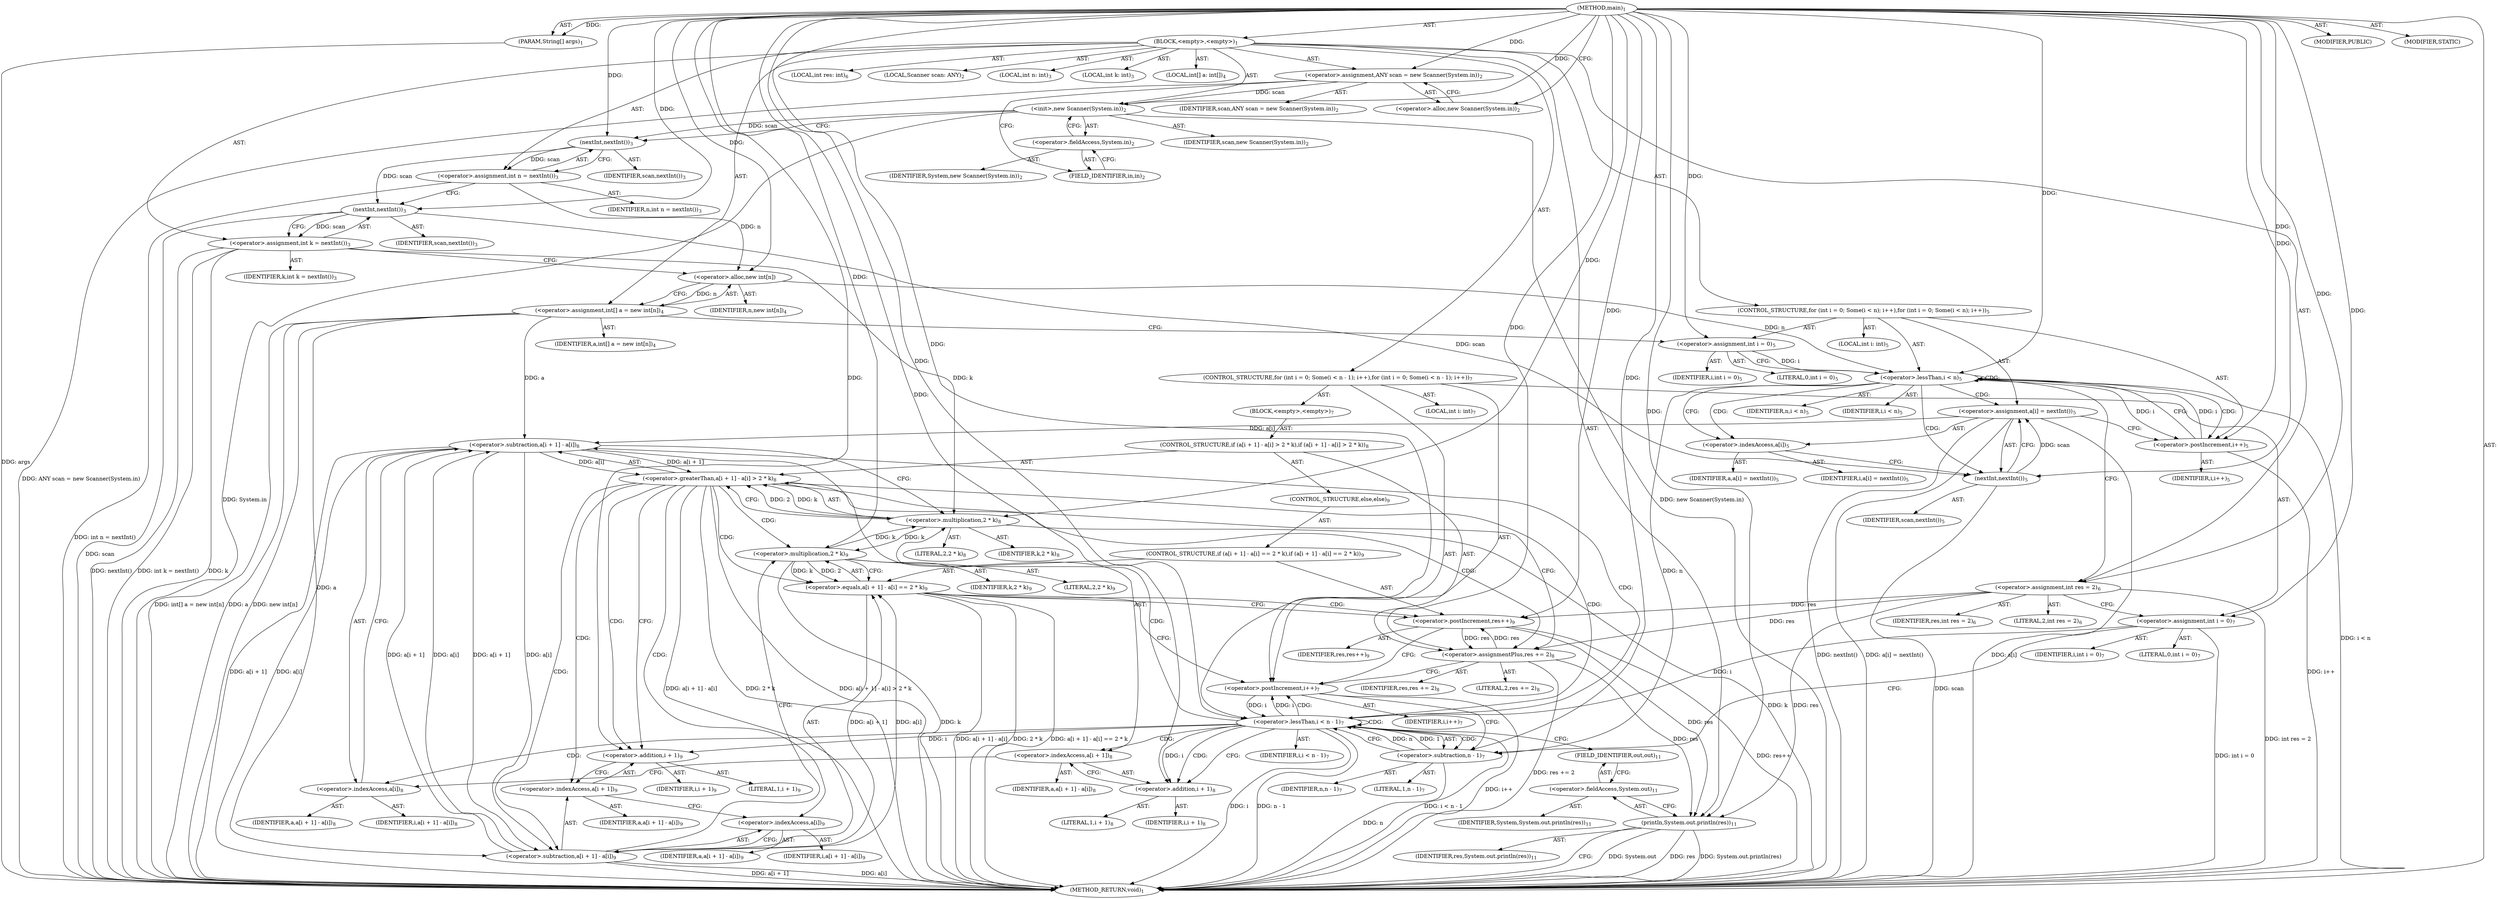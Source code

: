 digraph "main" {  
"19" [label = <(METHOD,main)<SUB>1</SUB>> ]
"20" [label = <(PARAM,String[] args)<SUB>1</SUB>> ]
"21" [label = <(BLOCK,&lt;empty&gt;,&lt;empty&gt;)<SUB>1</SUB>> ]
"4" [label = <(LOCAL,Scanner scan: ANY)<SUB>2</SUB>> ]
"22" [label = <(&lt;operator&gt;.assignment,ANY scan = new Scanner(System.in))<SUB>2</SUB>> ]
"23" [label = <(IDENTIFIER,scan,ANY scan = new Scanner(System.in))<SUB>2</SUB>> ]
"24" [label = <(&lt;operator&gt;.alloc,new Scanner(System.in))<SUB>2</SUB>> ]
"25" [label = <(&lt;init&gt;,new Scanner(System.in))<SUB>2</SUB>> ]
"3" [label = <(IDENTIFIER,scan,new Scanner(System.in))<SUB>2</SUB>> ]
"26" [label = <(&lt;operator&gt;.fieldAccess,System.in)<SUB>2</SUB>> ]
"27" [label = <(IDENTIFIER,System,new Scanner(System.in))<SUB>2</SUB>> ]
"28" [label = <(FIELD_IDENTIFIER,in,in)<SUB>2</SUB>> ]
"29" [label = <(LOCAL,int n: int)<SUB>3</SUB>> ]
"30" [label = <(LOCAL,int k: int)<SUB>3</SUB>> ]
"31" [label = <(&lt;operator&gt;.assignment,int n = nextInt())<SUB>3</SUB>> ]
"32" [label = <(IDENTIFIER,n,int n = nextInt())<SUB>3</SUB>> ]
"33" [label = <(nextInt,nextInt())<SUB>3</SUB>> ]
"34" [label = <(IDENTIFIER,scan,nextInt())<SUB>3</SUB>> ]
"35" [label = <(&lt;operator&gt;.assignment,int k = nextInt())<SUB>3</SUB>> ]
"36" [label = <(IDENTIFIER,k,int k = nextInt())<SUB>3</SUB>> ]
"37" [label = <(nextInt,nextInt())<SUB>3</SUB>> ]
"38" [label = <(IDENTIFIER,scan,nextInt())<SUB>3</SUB>> ]
"39" [label = <(LOCAL,int[] a: int[])<SUB>4</SUB>> ]
"40" [label = <(&lt;operator&gt;.assignment,int[] a = new int[n])<SUB>4</SUB>> ]
"41" [label = <(IDENTIFIER,a,int[] a = new int[n])<SUB>4</SUB>> ]
"42" [label = <(&lt;operator&gt;.alloc,new int[n])> ]
"43" [label = <(IDENTIFIER,n,new int[n])<SUB>4</SUB>> ]
"44" [label = <(CONTROL_STRUCTURE,for (int i = 0; Some(i &lt; n); i++),for (int i = 0; Some(i &lt; n); i++))<SUB>5</SUB>> ]
"45" [label = <(LOCAL,int i: int)<SUB>5</SUB>> ]
"46" [label = <(&lt;operator&gt;.assignment,int i = 0)<SUB>5</SUB>> ]
"47" [label = <(IDENTIFIER,i,int i = 0)<SUB>5</SUB>> ]
"48" [label = <(LITERAL,0,int i = 0)<SUB>5</SUB>> ]
"49" [label = <(&lt;operator&gt;.lessThan,i &lt; n)<SUB>5</SUB>> ]
"50" [label = <(IDENTIFIER,i,i &lt; n)<SUB>5</SUB>> ]
"51" [label = <(IDENTIFIER,n,i &lt; n)<SUB>5</SUB>> ]
"52" [label = <(&lt;operator&gt;.postIncrement,i++)<SUB>5</SUB>> ]
"53" [label = <(IDENTIFIER,i,i++)<SUB>5</SUB>> ]
"54" [label = <(&lt;operator&gt;.assignment,a[i] = nextInt())<SUB>5</SUB>> ]
"55" [label = <(&lt;operator&gt;.indexAccess,a[i])<SUB>5</SUB>> ]
"56" [label = <(IDENTIFIER,a,a[i] = nextInt())<SUB>5</SUB>> ]
"57" [label = <(IDENTIFIER,i,a[i] = nextInt())<SUB>5</SUB>> ]
"58" [label = <(nextInt,nextInt())<SUB>5</SUB>> ]
"59" [label = <(IDENTIFIER,scan,nextInt())<SUB>5</SUB>> ]
"60" [label = <(LOCAL,int res: int)<SUB>6</SUB>> ]
"61" [label = <(&lt;operator&gt;.assignment,int res = 2)<SUB>6</SUB>> ]
"62" [label = <(IDENTIFIER,res,int res = 2)<SUB>6</SUB>> ]
"63" [label = <(LITERAL,2,int res = 2)<SUB>6</SUB>> ]
"64" [label = <(CONTROL_STRUCTURE,for (int i = 0; Some(i &lt; n - 1); i++),for (int i = 0; Some(i &lt; n - 1); i++))<SUB>7</SUB>> ]
"65" [label = <(LOCAL,int i: int)<SUB>7</SUB>> ]
"66" [label = <(&lt;operator&gt;.assignment,int i = 0)<SUB>7</SUB>> ]
"67" [label = <(IDENTIFIER,i,int i = 0)<SUB>7</SUB>> ]
"68" [label = <(LITERAL,0,int i = 0)<SUB>7</SUB>> ]
"69" [label = <(&lt;operator&gt;.lessThan,i &lt; n - 1)<SUB>7</SUB>> ]
"70" [label = <(IDENTIFIER,i,i &lt; n - 1)<SUB>7</SUB>> ]
"71" [label = <(&lt;operator&gt;.subtraction,n - 1)<SUB>7</SUB>> ]
"72" [label = <(IDENTIFIER,n,n - 1)<SUB>7</SUB>> ]
"73" [label = <(LITERAL,1,n - 1)<SUB>7</SUB>> ]
"74" [label = <(&lt;operator&gt;.postIncrement,i++)<SUB>7</SUB>> ]
"75" [label = <(IDENTIFIER,i,i++)<SUB>7</SUB>> ]
"76" [label = <(BLOCK,&lt;empty&gt;,&lt;empty&gt;)<SUB>7</SUB>> ]
"77" [label = <(CONTROL_STRUCTURE,if (a[i + 1] - a[i] &gt; 2 * k),if (a[i + 1] - a[i] &gt; 2 * k))<SUB>8</SUB>> ]
"78" [label = <(&lt;operator&gt;.greaterThan,a[i + 1] - a[i] &gt; 2 * k)<SUB>8</SUB>> ]
"79" [label = <(&lt;operator&gt;.subtraction,a[i + 1] - a[i])<SUB>8</SUB>> ]
"80" [label = <(&lt;operator&gt;.indexAccess,a[i + 1])<SUB>8</SUB>> ]
"81" [label = <(IDENTIFIER,a,a[i + 1] - a[i])<SUB>8</SUB>> ]
"82" [label = <(&lt;operator&gt;.addition,i + 1)<SUB>8</SUB>> ]
"83" [label = <(IDENTIFIER,i,i + 1)<SUB>8</SUB>> ]
"84" [label = <(LITERAL,1,i + 1)<SUB>8</SUB>> ]
"85" [label = <(&lt;operator&gt;.indexAccess,a[i])<SUB>8</SUB>> ]
"86" [label = <(IDENTIFIER,a,a[i + 1] - a[i])<SUB>8</SUB>> ]
"87" [label = <(IDENTIFIER,i,a[i + 1] - a[i])<SUB>8</SUB>> ]
"88" [label = <(&lt;operator&gt;.multiplication,2 * k)<SUB>8</SUB>> ]
"89" [label = <(LITERAL,2,2 * k)<SUB>8</SUB>> ]
"90" [label = <(IDENTIFIER,k,2 * k)<SUB>8</SUB>> ]
"91" [label = <(&lt;operator&gt;.assignmentPlus,res += 2)<SUB>8</SUB>> ]
"92" [label = <(IDENTIFIER,res,res += 2)<SUB>8</SUB>> ]
"93" [label = <(LITERAL,2,res += 2)<SUB>8</SUB>> ]
"94" [label = <(CONTROL_STRUCTURE,else,else)<SUB>9</SUB>> ]
"95" [label = <(CONTROL_STRUCTURE,if (a[i + 1] - a[i] == 2 * k),if (a[i + 1] - a[i] == 2 * k))<SUB>9</SUB>> ]
"96" [label = <(&lt;operator&gt;.equals,a[i + 1] - a[i] == 2 * k)<SUB>9</SUB>> ]
"97" [label = <(&lt;operator&gt;.subtraction,a[i + 1] - a[i])<SUB>9</SUB>> ]
"98" [label = <(&lt;operator&gt;.indexAccess,a[i + 1])<SUB>9</SUB>> ]
"99" [label = <(IDENTIFIER,a,a[i + 1] - a[i])<SUB>9</SUB>> ]
"100" [label = <(&lt;operator&gt;.addition,i + 1)<SUB>9</SUB>> ]
"101" [label = <(IDENTIFIER,i,i + 1)<SUB>9</SUB>> ]
"102" [label = <(LITERAL,1,i + 1)<SUB>9</SUB>> ]
"103" [label = <(&lt;operator&gt;.indexAccess,a[i])<SUB>9</SUB>> ]
"104" [label = <(IDENTIFIER,a,a[i + 1] - a[i])<SUB>9</SUB>> ]
"105" [label = <(IDENTIFIER,i,a[i + 1] - a[i])<SUB>9</SUB>> ]
"106" [label = <(&lt;operator&gt;.multiplication,2 * k)<SUB>9</SUB>> ]
"107" [label = <(LITERAL,2,2 * k)<SUB>9</SUB>> ]
"108" [label = <(IDENTIFIER,k,2 * k)<SUB>9</SUB>> ]
"109" [label = <(&lt;operator&gt;.postIncrement,res++)<SUB>9</SUB>> ]
"110" [label = <(IDENTIFIER,res,res++)<SUB>9</SUB>> ]
"111" [label = <(println,System.out.println(res))<SUB>11</SUB>> ]
"112" [label = <(&lt;operator&gt;.fieldAccess,System.out)<SUB>11</SUB>> ]
"113" [label = <(IDENTIFIER,System,System.out.println(res))<SUB>11</SUB>> ]
"114" [label = <(FIELD_IDENTIFIER,out,out)<SUB>11</SUB>> ]
"115" [label = <(IDENTIFIER,res,System.out.println(res))<SUB>11</SUB>> ]
"116" [label = <(MODIFIER,PUBLIC)> ]
"117" [label = <(MODIFIER,STATIC)> ]
"118" [label = <(METHOD_RETURN,void)<SUB>1</SUB>> ]
  "19" -> "20"  [ label = "AST: "] 
  "19" -> "21"  [ label = "AST: "] 
  "19" -> "116"  [ label = "AST: "] 
  "19" -> "117"  [ label = "AST: "] 
  "19" -> "118"  [ label = "AST: "] 
  "21" -> "4"  [ label = "AST: "] 
  "21" -> "22"  [ label = "AST: "] 
  "21" -> "25"  [ label = "AST: "] 
  "21" -> "29"  [ label = "AST: "] 
  "21" -> "30"  [ label = "AST: "] 
  "21" -> "31"  [ label = "AST: "] 
  "21" -> "35"  [ label = "AST: "] 
  "21" -> "39"  [ label = "AST: "] 
  "21" -> "40"  [ label = "AST: "] 
  "21" -> "44"  [ label = "AST: "] 
  "21" -> "60"  [ label = "AST: "] 
  "21" -> "61"  [ label = "AST: "] 
  "21" -> "64"  [ label = "AST: "] 
  "21" -> "111"  [ label = "AST: "] 
  "22" -> "23"  [ label = "AST: "] 
  "22" -> "24"  [ label = "AST: "] 
  "25" -> "3"  [ label = "AST: "] 
  "25" -> "26"  [ label = "AST: "] 
  "26" -> "27"  [ label = "AST: "] 
  "26" -> "28"  [ label = "AST: "] 
  "31" -> "32"  [ label = "AST: "] 
  "31" -> "33"  [ label = "AST: "] 
  "33" -> "34"  [ label = "AST: "] 
  "35" -> "36"  [ label = "AST: "] 
  "35" -> "37"  [ label = "AST: "] 
  "37" -> "38"  [ label = "AST: "] 
  "40" -> "41"  [ label = "AST: "] 
  "40" -> "42"  [ label = "AST: "] 
  "42" -> "43"  [ label = "AST: "] 
  "44" -> "45"  [ label = "AST: "] 
  "44" -> "46"  [ label = "AST: "] 
  "44" -> "49"  [ label = "AST: "] 
  "44" -> "52"  [ label = "AST: "] 
  "44" -> "54"  [ label = "AST: "] 
  "46" -> "47"  [ label = "AST: "] 
  "46" -> "48"  [ label = "AST: "] 
  "49" -> "50"  [ label = "AST: "] 
  "49" -> "51"  [ label = "AST: "] 
  "52" -> "53"  [ label = "AST: "] 
  "54" -> "55"  [ label = "AST: "] 
  "54" -> "58"  [ label = "AST: "] 
  "55" -> "56"  [ label = "AST: "] 
  "55" -> "57"  [ label = "AST: "] 
  "58" -> "59"  [ label = "AST: "] 
  "61" -> "62"  [ label = "AST: "] 
  "61" -> "63"  [ label = "AST: "] 
  "64" -> "65"  [ label = "AST: "] 
  "64" -> "66"  [ label = "AST: "] 
  "64" -> "69"  [ label = "AST: "] 
  "64" -> "74"  [ label = "AST: "] 
  "64" -> "76"  [ label = "AST: "] 
  "66" -> "67"  [ label = "AST: "] 
  "66" -> "68"  [ label = "AST: "] 
  "69" -> "70"  [ label = "AST: "] 
  "69" -> "71"  [ label = "AST: "] 
  "71" -> "72"  [ label = "AST: "] 
  "71" -> "73"  [ label = "AST: "] 
  "74" -> "75"  [ label = "AST: "] 
  "76" -> "77"  [ label = "AST: "] 
  "77" -> "78"  [ label = "AST: "] 
  "77" -> "91"  [ label = "AST: "] 
  "77" -> "94"  [ label = "AST: "] 
  "78" -> "79"  [ label = "AST: "] 
  "78" -> "88"  [ label = "AST: "] 
  "79" -> "80"  [ label = "AST: "] 
  "79" -> "85"  [ label = "AST: "] 
  "80" -> "81"  [ label = "AST: "] 
  "80" -> "82"  [ label = "AST: "] 
  "82" -> "83"  [ label = "AST: "] 
  "82" -> "84"  [ label = "AST: "] 
  "85" -> "86"  [ label = "AST: "] 
  "85" -> "87"  [ label = "AST: "] 
  "88" -> "89"  [ label = "AST: "] 
  "88" -> "90"  [ label = "AST: "] 
  "91" -> "92"  [ label = "AST: "] 
  "91" -> "93"  [ label = "AST: "] 
  "94" -> "95"  [ label = "AST: "] 
  "95" -> "96"  [ label = "AST: "] 
  "95" -> "109"  [ label = "AST: "] 
  "96" -> "97"  [ label = "AST: "] 
  "96" -> "106"  [ label = "AST: "] 
  "97" -> "98"  [ label = "AST: "] 
  "97" -> "103"  [ label = "AST: "] 
  "98" -> "99"  [ label = "AST: "] 
  "98" -> "100"  [ label = "AST: "] 
  "100" -> "101"  [ label = "AST: "] 
  "100" -> "102"  [ label = "AST: "] 
  "103" -> "104"  [ label = "AST: "] 
  "103" -> "105"  [ label = "AST: "] 
  "106" -> "107"  [ label = "AST: "] 
  "106" -> "108"  [ label = "AST: "] 
  "109" -> "110"  [ label = "AST: "] 
  "111" -> "112"  [ label = "AST: "] 
  "111" -> "115"  [ label = "AST: "] 
  "112" -> "113"  [ label = "AST: "] 
  "112" -> "114"  [ label = "AST: "] 
  "22" -> "28"  [ label = "CFG: "] 
  "25" -> "33"  [ label = "CFG: "] 
  "31" -> "37"  [ label = "CFG: "] 
  "35" -> "42"  [ label = "CFG: "] 
  "40" -> "46"  [ label = "CFG: "] 
  "61" -> "66"  [ label = "CFG: "] 
  "111" -> "118"  [ label = "CFG: "] 
  "24" -> "22"  [ label = "CFG: "] 
  "26" -> "25"  [ label = "CFG: "] 
  "33" -> "31"  [ label = "CFG: "] 
  "37" -> "35"  [ label = "CFG: "] 
  "42" -> "40"  [ label = "CFG: "] 
  "46" -> "49"  [ label = "CFG: "] 
  "49" -> "55"  [ label = "CFG: "] 
  "49" -> "61"  [ label = "CFG: "] 
  "52" -> "49"  [ label = "CFG: "] 
  "54" -> "52"  [ label = "CFG: "] 
  "66" -> "71"  [ label = "CFG: "] 
  "69" -> "82"  [ label = "CFG: "] 
  "69" -> "114"  [ label = "CFG: "] 
  "74" -> "71"  [ label = "CFG: "] 
  "112" -> "111"  [ label = "CFG: "] 
  "28" -> "26"  [ label = "CFG: "] 
  "55" -> "58"  [ label = "CFG: "] 
  "58" -> "54"  [ label = "CFG: "] 
  "71" -> "69"  [ label = "CFG: "] 
  "114" -> "112"  [ label = "CFG: "] 
  "78" -> "91"  [ label = "CFG: "] 
  "78" -> "100"  [ label = "CFG: "] 
  "91" -> "74"  [ label = "CFG: "] 
  "79" -> "88"  [ label = "CFG: "] 
  "88" -> "78"  [ label = "CFG: "] 
  "80" -> "85"  [ label = "CFG: "] 
  "85" -> "79"  [ label = "CFG: "] 
  "96" -> "109"  [ label = "CFG: "] 
  "96" -> "74"  [ label = "CFG: "] 
  "109" -> "74"  [ label = "CFG: "] 
  "82" -> "80"  [ label = "CFG: "] 
  "97" -> "106"  [ label = "CFG: "] 
  "106" -> "96"  [ label = "CFG: "] 
  "98" -> "103"  [ label = "CFG: "] 
  "103" -> "97"  [ label = "CFG: "] 
  "100" -> "98"  [ label = "CFG: "] 
  "19" -> "24"  [ label = "CFG: "] 
  "20" -> "118"  [ label = "DDG: args"] 
  "22" -> "118"  [ label = "DDG: ANY scan = new Scanner(System.in)"] 
  "25" -> "118"  [ label = "DDG: System.in"] 
  "25" -> "118"  [ label = "DDG: new Scanner(System.in)"] 
  "31" -> "118"  [ label = "DDG: int n = nextInt()"] 
  "35" -> "118"  [ label = "DDG: k"] 
  "37" -> "118"  [ label = "DDG: scan"] 
  "35" -> "118"  [ label = "DDG: nextInt()"] 
  "35" -> "118"  [ label = "DDG: int k = nextInt()"] 
  "40" -> "118"  [ label = "DDG: a"] 
  "40" -> "118"  [ label = "DDG: new int[n]"] 
  "40" -> "118"  [ label = "DDG: int[] a = new int[n]"] 
  "49" -> "118"  [ label = "DDG: i &lt; n"] 
  "61" -> "118"  [ label = "DDG: int res = 2"] 
  "66" -> "118"  [ label = "DDG: int i = 0"] 
  "69" -> "118"  [ label = "DDG: i"] 
  "71" -> "118"  [ label = "DDG: n"] 
  "69" -> "118"  [ label = "DDG: n - 1"] 
  "69" -> "118"  [ label = "DDG: i &lt; n - 1"] 
  "111" -> "118"  [ label = "DDG: System.out"] 
  "111" -> "118"  [ label = "DDG: res"] 
  "111" -> "118"  [ label = "DDG: System.out.println(res)"] 
  "79" -> "118"  [ label = "DDG: a[i + 1]"] 
  "79" -> "118"  [ label = "DDG: a[i]"] 
  "78" -> "118"  [ label = "DDG: a[i + 1] - a[i]"] 
  "88" -> "118"  [ label = "DDG: k"] 
  "78" -> "118"  [ label = "DDG: 2 * k"] 
  "78" -> "118"  [ label = "DDG: a[i + 1] - a[i] &gt; 2 * k"] 
  "97" -> "118"  [ label = "DDG: a[i + 1]"] 
  "97" -> "118"  [ label = "DDG: a[i]"] 
  "96" -> "118"  [ label = "DDG: a[i + 1] - a[i]"] 
  "106" -> "118"  [ label = "DDG: k"] 
  "96" -> "118"  [ label = "DDG: 2 * k"] 
  "96" -> "118"  [ label = "DDG: a[i + 1] - a[i] == 2 * k"] 
  "109" -> "118"  [ label = "DDG: res++"] 
  "91" -> "118"  [ label = "DDG: res += 2"] 
  "74" -> "118"  [ label = "DDG: i++"] 
  "54" -> "118"  [ label = "DDG: a[i]"] 
  "58" -> "118"  [ label = "DDG: scan"] 
  "54" -> "118"  [ label = "DDG: nextInt()"] 
  "54" -> "118"  [ label = "DDG: a[i] = nextInt()"] 
  "52" -> "118"  [ label = "DDG: i++"] 
  "19" -> "20"  [ label = "DDG: "] 
  "19" -> "22"  [ label = "DDG: "] 
  "33" -> "31"  [ label = "DDG: scan"] 
  "37" -> "35"  [ label = "DDG: scan"] 
  "42" -> "40"  [ label = "DDG: n"] 
  "19" -> "61"  [ label = "DDG: "] 
  "22" -> "25"  [ label = "DDG: scan"] 
  "19" -> "25"  [ label = "DDG: "] 
  "19" -> "46"  [ label = "DDG: "] 
  "58" -> "54"  [ label = "DDG: scan"] 
  "19" -> "66"  [ label = "DDG: "] 
  "61" -> "111"  [ label = "DDG: res"] 
  "109" -> "111"  [ label = "DDG: res"] 
  "91" -> "111"  [ label = "DDG: res"] 
  "19" -> "111"  [ label = "DDG: "] 
  "25" -> "33"  [ label = "DDG: scan"] 
  "19" -> "33"  [ label = "DDG: "] 
  "33" -> "37"  [ label = "DDG: scan"] 
  "19" -> "37"  [ label = "DDG: "] 
  "31" -> "42"  [ label = "DDG: n"] 
  "19" -> "42"  [ label = "DDG: "] 
  "46" -> "49"  [ label = "DDG: i"] 
  "52" -> "49"  [ label = "DDG: i"] 
  "19" -> "49"  [ label = "DDG: "] 
  "42" -> "49"  [ label = "DDG: n"] 
  "49" -> "52"  [ label = "DDG: i"] 
  "19" -> "52"  [ label = "DDG: "] 
  "66" -> "69"  [ label = "DDG: i"] 
  "74" -> "69"  [ label = "DDG: i"] 
  "19" -> "69"  [ label = "DDG: "] 
  "71" -> "69"  [ label = "DDG: n"] 
  "71" -> "69"  [ label = "DDG: 1"] 
  "19" -> "74"  [ label = "DDG: "] 
  "69" -> "74"  [ label = "DDG: i"] 
  "37" -> "58"  [ label = "DDG: scan"] 
  "19" -> "58"  [ label = "DDG: "] 
  "49" -> "71"  [ label = "DDG: n"] 
  "19" -> "71"  [ label = "DDG: "] 
  "19" -> "91"  [ label = "DDG: "] 
  "79" -> "78"  [ label = "DDG: a[i + 1]"] 
  "79" -> "78"  [ label = "DDG: a[i]"] 
  "88" -> "78"  [ label = "DDG: 2"] 
  "88" -> "78"  [ label = "DDG: k"] 
  "61" -> "91"  [ label = "DDG: res"] 
  "109" -> "91"  [ label = "DDG: res"] 
  "40" -> "79"  [ label = "DDG: a"] 
  "97" -> "79"  [ label = "DDG: a[i + 1]"] 
  "97" -> "79"  [ label = "DDG: a[i]"] 
  "54" -> "79"  [ label = "DDG: a[i]"] 
  "19" -> "88"  [ label = "DDG: "] 
  "35" -> "88"  [ label = "DDG: k"] 
  "106" -> "88"  [ label = "DDG: k"] 
  "97" -> "96"  [ label = "DDG: a[i + 1]"] 
  "97" -> "96"  [ label = "DDG: a[i]"] 
  "106" -> "96"  [ label = "DDG: 2"] 
  "106" -> "96"  [ label = "DDG: k"] 
  "61" -> "109"  [ label = "DDG: res"] 
  "91" -> "109"  [ label = "DDG: res"] 
  "19" -> "109"  [ label = "DDG: "] 
  "69" -> "82"  [ label = "DDG: i"] 
  "19" -> "82"  [ label = "DDG: "] 
  "40" -> "97"  [ label = "DDG: a"] 
  "79" -> "97"  [ label = "DDG: a[i + 1]"] 
  "79" -> "97"  [ label = "DDG: a[i]"] 
  "19" -> "106"  [ label = "DDG: "] 
  "88" -> "106"  [ label = "DDG: k"] 
  "19" -> "100"  [ label = "DDG: "] 
  "69" -> "100"  [ label = "DDG: i"] 
  "49" -> "49"  [ label = "CDG: "] 
  "49" -> "52"  [ label = "CDG: "] 
  "49" -> "54"  [ label = "CDG: "] 
  "49" -> "58"  [ label = "CDG: "] 
  "49" -> "55"  [ label = "CDG: "] 
  "69" -> "85"  [ label = "CDG: "] 
  "69" -> "69"  [ label = "CDG: "] 
  "69" -> "74"  [ label = "CDG: "] 
  "69" -> "82"  [ label = "CDG: "] 
  "69" -> "79"  [ label = "CDG: "] 
  "69" -> "80"  [ label = "CDG: "] 
  "69" -> "71"  [ label = "CDG: "] 
  "69" -> "88"  [ label = "CDG: "] 
  "69" -> "78"  [ label = "CDG: "] 
  "78" -> "96"  [ label = "CDG: "] 
  "78" -> "98"  [ label = "CDG: "] 
  "78" -> "103"  [ label = "CDG: "] 
  "78" -> "106"  [ label = "CDG: "] 
  "78" -> "97"  [ label = "CDG: "] 
  "78" -> "91"  [ label = "CDG: "] 
  "78" -> "100"  [ label = "CDG: "] 
  "96" -> "109"  [ label = "CDG: "] 
}

